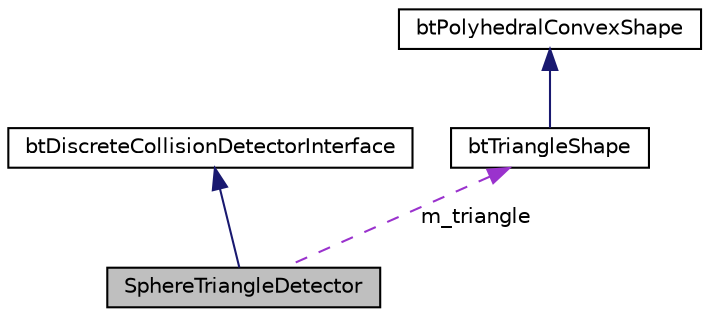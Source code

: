 digraph G
{
  edge [fontname="Helvetica",fontsize="10",labelfontname="Helvetica",labelfontsize="10"];
  node [fontname="Helvetica",fontsize="10",shape=record];
  Node1 [label="SphereTriangleDetector",height=0.2,width=0.4,color="black", fillcolor="grey75", style="filled" fontcolor="black"];
  Node2 -> Node1 [dir="back",color="midnightblue",fontsize="10",style="solid",fontname="Helvetica"];
  Node2 [label="btDiscreteCollisionDetectorInterface",height=0.2,width=0.4,color="black", fillcolor="white", style="filled",URL="$structbtDiscreteCollisionDetectorInterface.html",tooltip="This interface is made to be used by an iterative approach to do TimeOfImpact calculations This inter..."];
  Node3 -> Node1 [dir="back",color="darkorchid3",fontsize="10",style="dashed",label=" m_triangle" ,fontname="Helvetica"];
  Node3 [label="btTriangleShape",height=0.2,width=0.4,color="black", fillcolor="white", style="filled",URL="$classbtTriangleShape.html"];
  Node4 -> Node3 [dir="back",color="midnightblue",fontsize="10",style="solid",fontname="Helvetica"];
  Node4 [label="btPolyhedralConvexShape",height=0.2,width=0.4,color="black", fillcolor="white", style="filled",URL="$classbtPolyhedralConvexShape.html",tooltip="PolyhedralConvexShape is an interface class for feature based (vertex/edge/face) convex shapes..."];
}
